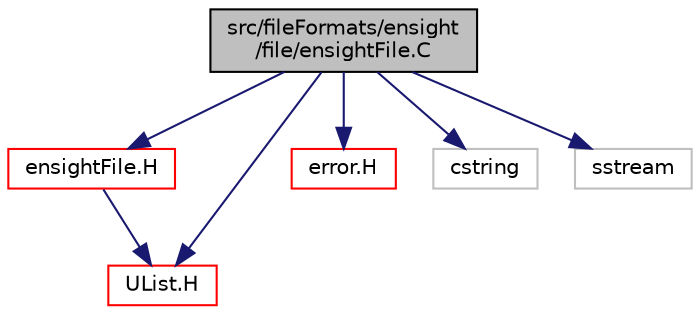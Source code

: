 digraph "src/fileFormats/ensight/file/ensightFile.C"
{
  bgcolor="transparent";
  edge [fontname="Helvetica",fontsize="10",labelfontname="Helvetica",labelfontsize="10"];
  node [fontname="Helvetica",fontsize="10",shape=record];
  Node1 [label="src/fileFormats/ensight\l/file/ensightFile.C",height=0.2,width=0.4,color="black", fillcolor="grey75", style="filled" fontcolor="black"];
  Node1 -> Node2 [color="midnightblue",fontsize="10",style="solid",fontname="Helvetica"];
  Node2 [label="ensightFile.H",height=0.2,width=0.4,color="red",URL="$ensightFile_8H.html"];
  Node2 -> Node3 [color="midnightblue",fontsize="10",style="solid",fontname="Helvetica"];
  Node3 [label="UList.H",height=0.2,width=0.4,color="red",URL="$UList_8H.html"];
  Node1 -> Node4 [color="midnightblue",fontsize="10",style="solid",fontname="Helvetica"];
  Node4 [label="error.H",height=0.2,width=0.4,color="red",URL="$error_8H.html"];
  Node1 -> Node3 [color="midnightblue",fontsize="10",style="solid",fontname="Helvetica"];
  Node1 -> Node5 [color="midnightblue",fontsize="10",style="solid",fontname="Helvetica"];
  Node5 [label="cstring",height=0.2,width=0.4,color="grey75"];
  Node1 -> Node6 [color="midnightblue",fontsize="10",style="solid",fontname="Helvetica"];
  Node6 [label="sstream",height=0.2,width=0.4,color="grey75"];
}
